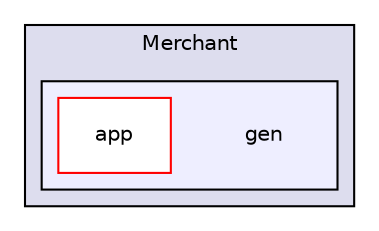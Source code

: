 digraph "Andriod/Merchant/gen" {
  compound=true
  node [ fontsize="10", fontname="Helvetica"];
  edge [ labelfontsize="10", labelfontname="Helvetica"];
  subgraph clusterdir_a98d3c868bc9bc8a8994f85efba2111c {
    graph [ bgcolor="#ddddee", pencolor="black", label="Merchant" fontname="Helvetica", fontsize="10", URL="dir_a98d3c868bc9bc8a8994f85efba2111c.html"]
  subgraph clusterdir_126b6ec8052f3490ff6929285e5d6551 {
    graph [ bgcolor="#eeeeff", pencolor="black", label="" URL="dir_126b6ec8052f3490ff6929285e5d6551.html"];
    dir_126b6ec8052f3490ff6929285e5d6551 [shape=plaintext label="gen"];
    dir_b7a9b9a645f1bd79c52ebdb2fb082fe4 [shape=box label="app" color="red" fillcolor="white" style="filled" URL="dir_b7a9b9a645f1bd79c52ebdb2fb082fe4.html"];
  }
  }
}
